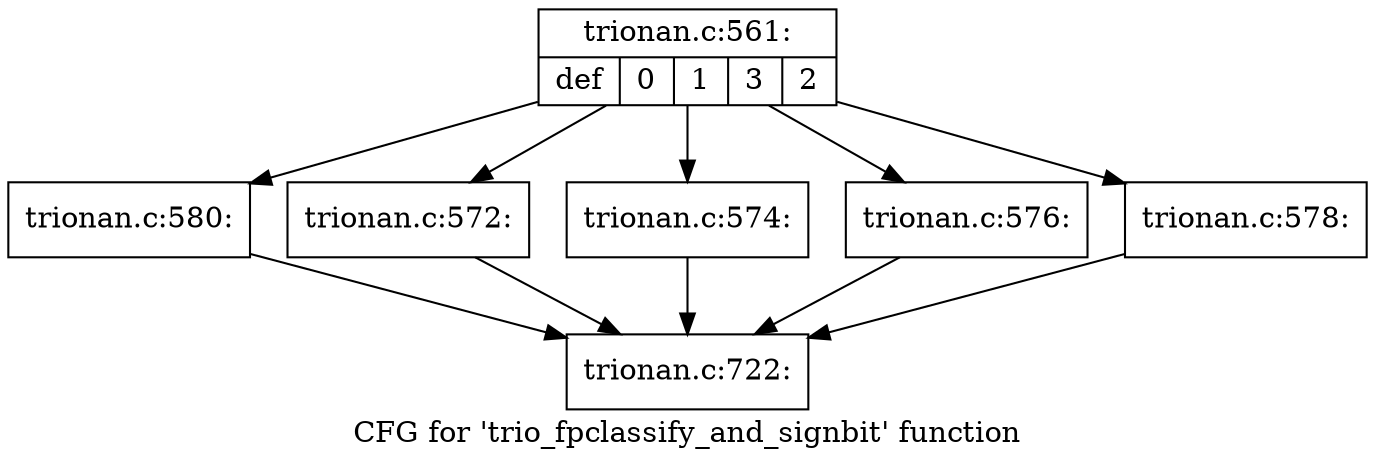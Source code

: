 digraph "CFG for 'trio_fpclassify_and_signbit' function" {
	label="CFG for 'trio_fpclassify_and_signbit' function";

	Node0x4d1dd60 [shape=record,label="{trionan.c:561:|{<s0>def|<s1>0|<s2>1|<s3>3|<s4>2}}"];
	Node0x4d1dd60 -> Node0x4919920;
	Node0x4d1dd60 -> Node0x4919ce0;
	Node0x4d1dd60 -> Node0x4d29410;
	Node0x4d1dd60 -> Node0x4d29540;
	Node0x4d1dd60 -> Node0x4d29670;
	Node0x4919ce0 [shape=record,label="{trionan.c:572:}"];
	Node0x4919ce0 -> Node0x4918900;
	Node0x4d29410 [shape=record,label="{trionan.c:574:}"];
	Node0x4d29410 -> Node0x4918900;
	Node0x4d29540 [shape=record,label="{trionan.c:576:}"];
	Node0x4d29540 -> Node0x4918900;
	Node0x4d29670 [shape=record,label="{trionan.c:578:}"];
	Node0x4d29670 -> Node0x4918900;
	Node0x4919920 [shape=record,label="{trionan.c:580:}"];
	Node0x4919920 -> Node0x4918900;
	Node0x4918900 [shape=record,label="{trionan.c:722:}"];
}
